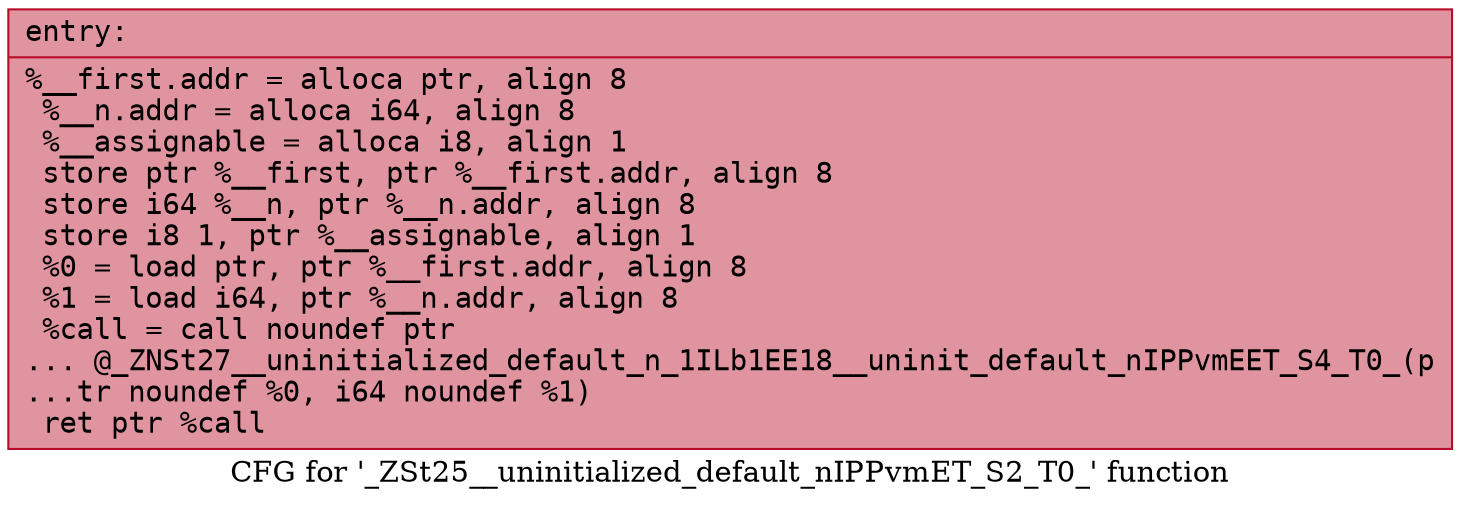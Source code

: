 digraph "CFG for '_ZSt25__uninitialized_default_nIPPvmET_S2_T0_' function" {
	label="CFG for '_ZSt25__uninitialized_default_nIPPvmET_S2_T0_' function";

	Node0x56285ad30000 [shape=record,color="#b70d28ff", style=filled, fillcolor="#b70d2870" fontname="Courier",label="{entry:\l|  %__first.addr = alloca ptr, align 8\l  %__n.addr = alloca i64, align 8\l  %__assignable = alloca i8, align 1\l  store ptr %__first, ptr %__first.addr, align 8\l  store i64 %__n, ptr %__n.addr, align 8\l  store i8 1, ptr %__assignable, align 1\l  %0 = load ptr, ptr %__first.addr, align 8\l  %1 = load i64, ptr %__n.addr, align 8\l  %call = call noundef ptr\l... @_ZNSt27__uninitialized_default_n_1ILb1EE18__uninit_default_nIPPvmEET_S4_T0_(p\l...tr noundef %0, i64 noundef %1)\l  ret ptr %call\l}"];
}
